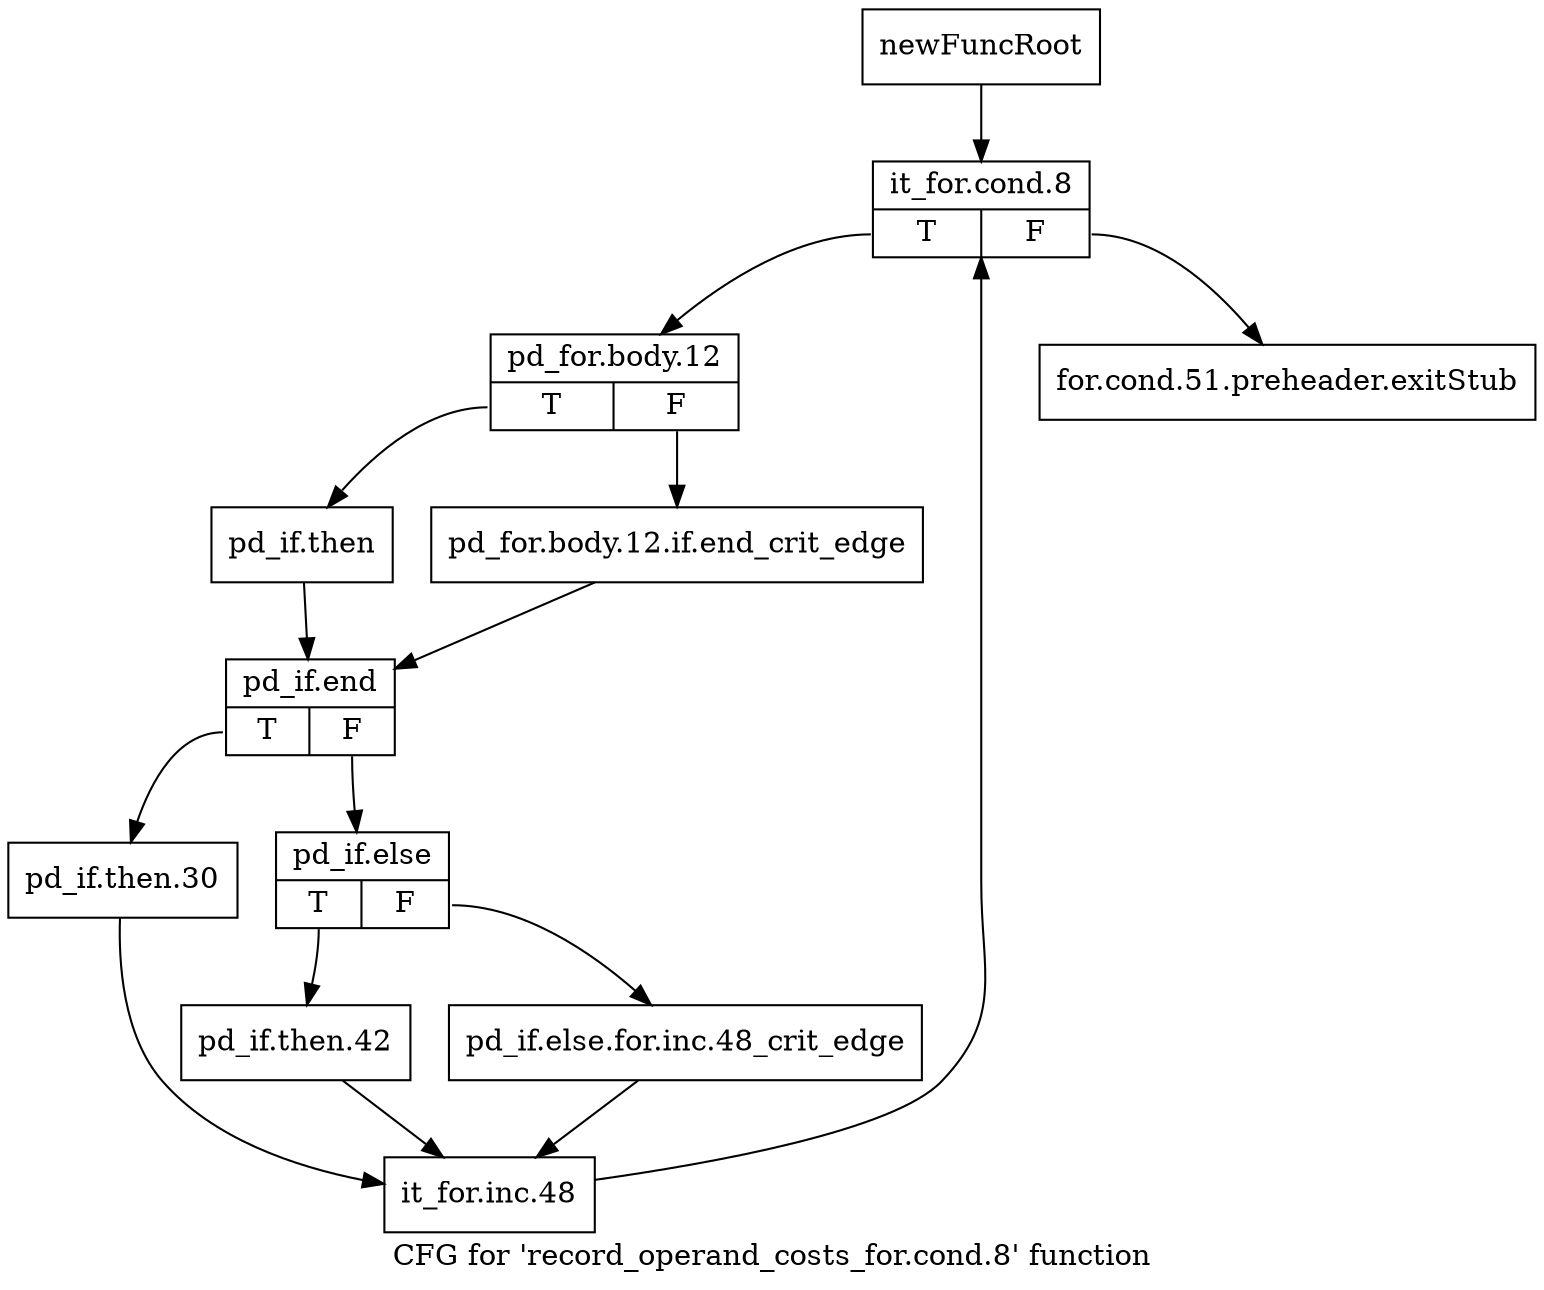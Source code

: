 digraph "CFG for 'record_operand_costs_for.cond.8' function" {
	label="CFG for 'record_operand_costs_for.cond.8' function";

	Node0xb9b81d0 [shape=record,label="{newFuncRoot}"];
	Node0xb9b81d0 -> Node0xb9b8270;
	Node0xb9b8220 [shape=record,label="{for.cond.51.preheader.exitStub}"];
	Node0xb9b8270 [shape=record,label="{it_for.cond.8|{<s0>T|<s1>F}}"];
	Node0xb9b8270:s0 -> Node0xb9b82c0;
	Node0xb9b8270:s1 -> Node0xb9b8220;
	Node0xb9b82c0 [shape=record,label="{pd_for.body.12|{<s0>T|<s1>F}}"];
	Node0xb9b82c0:s0 -> Node0xb9b8360;
	Node0xb9b82c0:s1 -> Node0xb9b8310;
	Node0xb9b8310 [shape=record,label="{pd_for.body.12.if.end_crit_edge}"];
	Node0xb9b8310 -> Node0xb9b83b0;
	Node0xb9b8360 [shape=record,label="{pd_if.then}"];
	Node0xb9b8360 -> Node0xb9b83b0;
	Node0xb9b83b0 [shape=record,label="{pd_if.end|{<s0>T|<s1>F}}"];
	Node0xb9b83b0:s0 -> Node0xb9b84f0;
	Node0xb9b83b0:s1 -> Node0xb9b8400;
	Node0xb9b8400 [shape=record,label="{pd_if.else|{<s0>T|<s1>F}}"];
	Node0xb9b8400:s0 -> Node0xb9b84a0;
	Node0xb9b8400:s1 -> Node0xb9b8450;
	Node0xb9b8450 [shape=record,label="{pd_if.else.for.inc.48_crit_edge}"];
	Node0xb9b8450 -> Node0xb9b8540;
	Node0xb9b84a0 [shape=record,label="{pd_if.then.42}"];
	Node0xb9b84a0 -> Node0xb9b8540;
	Node0xb9b84f0 [shape=record,label="{pd_if.then.30}"];
	Node0xb9b84f0 -> Node0xb9b8540;
	Node0xb9b8540 [shape=record,label="{it_for.inc.48}"];
	Node0xb9b8540 -> Node0xb9b8270;
}
